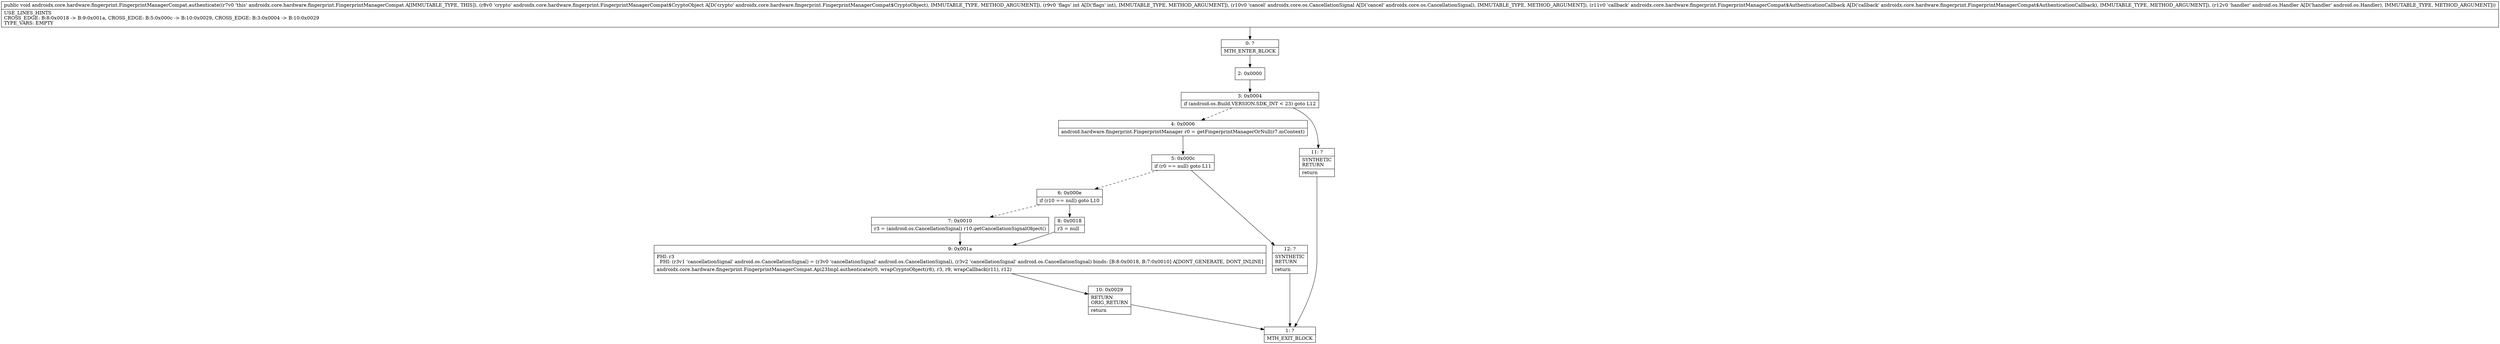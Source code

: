 digraph "CFG forandroidx.core.hardware.fingerprint.FingerprintManagerCompat.authenticate(Landroidx\/core\/hardware\/fingerprint\/FingerprintManagerCompat$CryptoObject;ILandroidx\/core\/os\/CancellationSignal;Landroidx\/core\/hardware\/fingerprint\/FingerprintManagerCompat$AuthenticationCallback;Landroid\/os\/Handler;)V" {
Node_0 [shape=record,label="{0\:\ ?|MTH_ENTER_BLOCK\l}"];
Node_2 [shape=record,label="{2\:\ 0x0000}"];
Node_3 [shape=record,label="{3\:\ 0x0004|if (android.os.Build.VERSION.SDK_INT \< 23) goto L12\l}"];
Node_4 [shape=record,label="{4\:\ 0x0006|android.hardware.fingerprint.FingerprintManager r0 = getFingerprintManagerOrNull(r7.mContext)\l}"];
Node_5 [shape=record,label="{5\:\ 0x000c|if (r0 == null) goto L11\l}"];
Node_6 [shape=record,label="{6\:\ 0x000e|if (r10 == null) goto L10\l}"];
Node_7 [shape=record,label="{7\:\ 0x0010|r3 = (android.os.CancellationSignal) r10.getCancellationSignalObject()\l}"];
Node_9 [shape=record,label="{9\:\ 0x001a|PHI: r3 \l  PHI: (r3v1 'cancellationSignal' android.os.CancellationSignal) = (r3v0 'cancellationSignal' android.os.CancellationSignal), (r3v2 'cancellationSignal' android.os.CancellationSignal) binds: [B:8:0x0018, B:7:0x0010] A[DONT_GENERATE, DONT_INLINE]\l|androidx.core.hardware.fingerprint.FingerprintManagerCompat.Api23Impl.authenticate(r0, wrapCryptoObject(r8), r3, r9, wrapCallback(r11), r12)\l}"];
Node_10 [shape=record,label="{10\:\ 0x0029|RETURN\lORIG_RETURN\l|return\l}"];
Node_1 [shape=record,label="{1\:\ ?|MTH_EXIT_BLOCK\l}"];
Node_8 [shape=record,label="{8\:\ 0x0018|r3 = null\l}"];
Node_12 [shape=record,label="{12\:\ ?|SYNTHETIC\lRETURN\l|return\l}"];
Node_11 [shape=record,label="{11\:\ ?|SYNTHETIC\lRETURN\l|return\l}"];
MethodNode[shape=record,label="{public void androidx.core.hardware.fingerprint.FingerprintManagerCompat.authenticate((r7v0 'this' androidx.core.hardware.fingerprint.FingerprintManagerCompat A[IMMUTABLE_TYPE, THIS]), (r8v0 'crypto' androidx.core.hardware.fingerprint.FingerprintManagerCompat$CryptoObject A[D('crypto' androidx.core.hardware.fingerprint.FingerprintManagerCompat$CryptoObject), IMMUTABLE_TYPE, METHOD_ARGUMENT]), (r9v0 'flags' int A[D('flags' int), IMMUTABLE_TYPE, METHOD_ARGUMENT]), (r10v0 'cancel' androidx.core.os.CancellationSignal A[D('cancel' androidx.core.os.CancellationSignal), IMMUTABLE_TYPE, METHOD_ARGUMENT]), (r11v0 'callback' androidx.core.hardware.fingerprint.FingerprintManagerCompat$AuthenticationCallback A[D('callback' androidx.core.hardware.fingerprint.FingerprintManagerCompat$AuthenticationCallback), IMMUTABLE_TYPE, METHOD_ARGUMENT]), (r12v0 'handler' android.os.Handler A[D('handler' android.os.Handler), IMMUTABLE_TYPE, METHOD_ARGUMENT]))  | USE_LINES_HINTS\lCROSS_EDGE: B:8:0x0018 \-\> B:9:0x001a, CROSS_EDGE: B:5:0x000c \-\> B:10:0x0029, CROSS_EDGE: B:3:0x0004 \-\> B:10:0x0029\lTYPE_VARS: EMPTY\l}"];
MethodNode -> Node_0;Node_0 -> Node_2;
Node_2 -> Node_3;
Node_3 -> Node_4[style=dashed];
Node_3 -> Node_11;
Node_4 -> Node_5;
Node_5 -> Node_6[style=dashed];
Node_5 -> Node_12;
Node_6 -> Node_7[style=dashed];
Node_6 -> Node_8;
Node_7 -> Node_9;
Node_9 -> Node_10;
Node_10 -> Node_1;
Node_8 -> Node_9;
Node_12 -> Node_1;
Node_11 -> Node_1;
}

